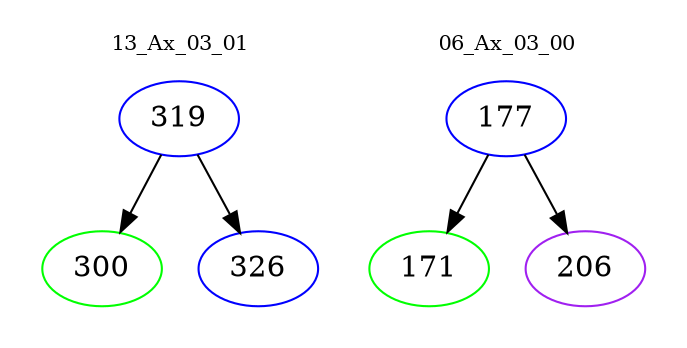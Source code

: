 digraph{
subgraph cluster_0 {
color = white
label = "13_Ax_03_01";
fontsize=10;
T0_319 [label="319", color="blue"]
T0_319 -> T0_300 [color="black"]
T0_300 [label="300", color="green"]
T0_319 -> T0_326 [color="black"]
T0_326 [label="326", color="blue"]
}
subgraph cluster_1 {
color = white
label = "06_Ax_03_00";
fontsize=10;
T1_177 [label="177", color="blue"]
T1_177 -> T1_171 [color="black"]
T1_171 [label="171", color="green"]
T1_177 -> T1_206 [color="black"]
T1_206 [label="206", color="purple"]
}
}
